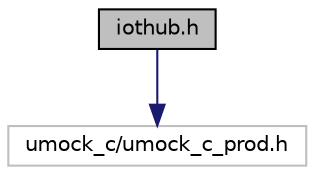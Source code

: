 digraph "iothub.h"
{
 // LATEX_PDF_SIZE
  edge [fontname="Helvetica",fontsize="10",labelfontname="Helvetica",labelfontsize="10"];
  node [fontname="Helvetica",fontsize="10",shape=record];
  Node1 [label="iothub.h",height=0.2,width=0.4,color="black", fillcolor="grey75", style="filled", fontcolor="black",tooltip="Global initialization and deinitialization routines for all IoT Hub client operations."];
  Node1 -> Node2 [color="midnightblue",fontsize="10",style="solid",fontname="Helvetica"];
  Node2 [label="umock_c/umock_c_prod.h",height=0.2,width=0.4,color="grey75", fillcolor="white", style="filled",tooltip=" "];
}

